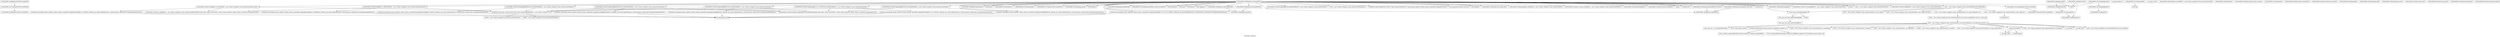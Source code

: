 digraph "Call graph: replicate.ll" {
	label="Call graph: replicate.ll";

	Node0x55cf8e936e70 [shape=record,label="{_ZN9LAMMPS_NS9ReplicateC2EPNS_6LAMMPSE}"];
	Node0x55cf8e936e70 -> Node0x55cf8e8e8040;
	Node0x55cf8e8e8040 [shape=record,label="{_ZN9LAMMPS_NS7CommandC2EPNS_6LAMMPSE}"];
	Node0x55cf8e8e8040 -> Node0x55cf8e9e6c60;
	Node0x55cf8e9ba9a0 [shape=record,label="{_ZN9LAMMPS_NS9Replicate7commandEiPPc}"];
	Node0x55cf8e9ba9a0 -> Node0x55cf8e9ba0a0;
	Node0x55cf8e9ba9a0 -> Node0x55cf8e9855e0;
	Node0x55cf8e9ba9a0 -> Node0x55cf8e8e29f0;
	Node0x55cf8e9ba9a0 -> Node0x55cf8e9596a0;
	Node0x55cf8e9ba9a0 -> Node0x55cf8e9ca500;
	Node0x55cf8e9ba9a0 -> Node0x55cf8e8a3b90;
	Node0x55cf8e9ba9a0 -> Node0x55cf8e8a13f0;
	Node0x55cf8e9ba9a0 -> Node0x55cf8e89e2c0;
	Node0x55cf8e9ba9a0 -> Node0x55cf8e8a3cb0;
	Node0x55cf8e9ba9a0 -> Node0x55cf8e89ce90;
	Node0x55cf8e9ba9a0 -> Node0x55cf8e89d7f0;
	Node0x55cf8e9ba9a0 -> Node0x55cf8e8a3960;
	Node0x55cf8e9ba9a0 -> Node0x55cf8e8a37b0;
	Node0x55cf8e9ba9a0 -> Node0x55cf8e89b9e0;
	Node0x55cf8e9ba9a0 -> Node0x55cf8e89e510;
	Node0x55cf8e9ba9a0 -> Node0x55cf8ea37750;
	Node0x55cf8e9ba9a0 -> Node0x55cf8ea37650;
	Node0x55cf8e9ba9a0 -> Node0x55cf8e89dd90;
	Node0x55cf8e9ba9a0 -> Node0x55cf8e93b210;
	Node0x55cf8e9ba9a0 -> Node0x55cf8ea378d0;
	Node0x55cf8e9ba9a0 -> Node0x55cf8ea37850;
	Node0x55cf8e9ba9a0 -> Node0x55cf8ea377d0;
	Node0x55cf8e9ba9a0 -> Node0x55cf8ea376d0;
	Node0x55cf8e9ba9a0 -> Node0x55cf8ea375d0;
	Node0x55cf8e9ba9a0 -> Node0x55cf8e89e040;
	Node0x55cf8e9ba9a0 -> Node0x55cf8e89edd0;
	Node0x55cf8e9ba9a0 -> Node0x55cf8ea370d0;
	Node0x55cf8e9ba9a0 -> Node0x55cf8ea37550;
	Node0x55cf8e9ba9a0 -> Node0x55cf8ea374d0;
	Node0x55cf8e9ba9a0 -> Node0x55cf8ea373d0;
	Node0x55cf8e9ba9a0 -> Node0x55cf8ea37450;
	Node0x55cf8e9ba9a0 -> Node0x55cf8ea372d0;
	Node0x55cf8e9ba9a0 -> Node0x55cf8ea37250;
	Node0x55cf8e9ba9a0 -> Node0x55cf8ea371d0;
	Node0x55cf8e9ba9a0 -> Node0x55cf8ea37350;
	Node0x55cf8e9ba9a0 -> Node0x55cf8ea37150;
	Node0x55cf8e9ba9a0 -> Node0x55cf8e98e270;
	Node0x55cf8e9ba9a0 -> Node0x55cf8e8a3b10;
	Node0x55cf8e9ba9a0 -> Node0x55cf8e98d3b0;
	Node0x55cf8e9ba9a0 -> Node0x55cf8e940a20;
	Node0x55cf8e9ba9a0 -> Node0x55cf8e985550;
	Node0x55cf8e9ba9a0 -> Node0x55cf8e936eb0;
	Node0x55cf8e9ba9a0 -> Node0x55cf8e8e2960;
	Node0x55cf8e9ba9a0 -> Node0x55cf8e91b890;
	Node0x55cf8e9ba9a0 -> Node0x55cf8e8ea470;
	Node0x55cf8e9ba9a0 -> Node0x55cf8e8a1610;
	Node0x55cf8e9ba9a0 -> Node0x55cf8ea29b40;
	Node0x55cf8e9ba9a0 -> Node0x55cf8ea29750;
	Node0x55cf8e9ba9a0 -> Node0x55cf8e8a0a30;
	Node0x55cf8e9ba9a0 -> Node0x55cf8e89f740;
	Node0x55cf8e9ba9a0 -> Node0x55cf8e89ee40;
	Node0x55cf8ea373d0 [shape=record,label="{_ZN3fmt6v9_lmp7vformatB5cxx11ENS0_17basic_string_viewIcEENS0_17basic_format_argsINS0_20basic_format_contextINS0_8appenderEcEEEE}"];
	Node0x55cf8e8be360 [shape=record,label="{_ZN3fmt6v9_lmp17basic_string_viewIcEC2ISt11char_traitsIcESaIcEEERKNSt7__cxx1112basic_stringIcT_T0_EE}"];
	Node0x55cf8e8be360 -> Node0x55cf8e999a40;
	Node0x55cf8e8be360 -> Node0x55cf8e99b200;
	Node0x55cf8e8c4a60 [shape=record,label="{_ZN3fmt6v9_lmp16make_format_argsINS0_20basic_format_contextINS0_8appenderEcEEJRiS5_S5_EEENS0_16format_arg_storeIT_JDpNSt9remove_cvINSt16remove_referenceIT0_E4typeEE4typeEEEEDpOSA_}"];
	Node0x55cf8e8c4a60 -> Node0x55cf8ea372d0;
	Node0x55cf8e999a40 [shape=record,label="{_ZNKSt7__cxx1112basic_stringIcSt11char_traitsIcESaIcEE4dataEv}"];
	Node0x55cf8e99b200 [shape=record,label="{_ZNKSt7__cxx1112basic_stringIcSt11char_traitsIcESaIcEE4sizeEv}"];
	Node0x55cf8ea372d0 [shape=record,label="{llvm.memcpy.p0.p0.i64}"];
	Node0x55cf8e8b0600 [shape=record,label="{_ZN3fmt6v9_lmp16make_format_argsINS0_20basic_format_contextINS0_8appenderEcEEJRiS5_S5_RlEEENS0_16format_arg_storeIT_JDpNSt9remove_cvINSt16remove_referenceIT0_E4typeEE4typeEEEEDpOSB_}"];
	Node0x55cf8e8b0600 -> Node0x55cf8ea372d0;
	Node0x55cf8e9ca500 [shape=record,label="{_ZN9LAMMPS_NS5Error3allERKNSt7__cxx1112basic_stringIcSt11char_traitsIcESaIcEEEiS8_}"];
	Node0x55cf8e9ba0a0 [shape=record,label="{_ZNSaIcEC1Ev}"];
	Node0x55cf8e9855e0 [shape=record,label="{_ZNSt7__cxx1112basic_stringIcSt11char_traitsIcESaIcEEC2IS3_EEPKcRKS3_}"];
	Node0x55cf8e9855e0 -> Node0x55cf8e8a2680;
	Node0x55cf8e9855e0 -> Node0x55cf8e8a0e80;
	Node0x55cf8e9855e0 -> Node0x55cf8ea371d0;
	Node0x55cf8e9855e0 -> Node0x55cf8e8a3c20;
	Node0x55cf8e9855e0 -> Node0x55cf8e8a3840;
	Node0x55cf8e93a6e0 [shape=record,label="{__gxx_personality_v0}"];
	Node0x55cf8e9596a0 [shape=record,label="{_ZNSt7__cxx1112basic_stringIcSt11char_traitsIcESaIcEED1Ev}"];
	Node0x55cf8e8e29f0 [shape=record,label="{_ZNSaIcED1Ev}"];
	Node0x55cf8e89dd90 [shape=record,label="{_ZN9LAMMPS_NS5utils8inumericEPKciS2_bPNS_6LAMMPSE}"];
	Node0x55cf8e89e040 [shape=record,label="{_ZN9LAMMPS_NS5Error3allIJRiS2_S2_EEEvRKNSt7__cxx1112basic_stringIcSt11char_traitsIcESaIcEEEiSA_DpOT_}"];
	Node0x55cf8e89e040 -> Node0x55cf8e8be360;
	Node0x55cf8e89e040 -> Node0x55cf8e8c4a60;
	Node0x55cf8e89e040 -> Node0x55cf8e8afcb0;
	Node0x55cf8e8a3b10 [shape=record,label="{_ZN9LAMMPS_NS5Error3allIJRiS2_S2_RlEEEvRKNSt7__cxx1112basic_stringIcSt11char_traitsIcESaIcEEEiSB_DpOT_}"];
	Node0x55cf8e8a3b10 -> Node0x55cf8e8be360;
	Node0x55cf8e8a3b10 -> Node0x55cf8e8b0600;
	Node0x55cf8e8a3b10 -> Node0x55cf8e8afcb0;
	Node0x55cf8e8a0a30 [shape=record,label="{_ZN9LAMMPS_NS5utils7logmesgIJRiS2_S2_S2_EEEvPNS_6LAMMPSERKNSt7__cxx1112basic_stringIcSt11char_traitsIcESaIcEEEDpOT_}"];
	Node0x55cf8e8a0a30 -> Node0x55cf8e8be360;
	Node0x55cf8e8a0a30 -> Node0x55cf8e8ea0c0;
	Node0x55cf8e8a0a30 -> Node0x55cf8e8b7ce0;
	Node0x55cf8e89ee40 [shape=record,label="{strcmp}"];
	Node0x55cf8e89f740 [shape=record,label="{_ZN9LAMMPS_NS5Error7warningERKNSt7__cxx1112basic_stringIcSt11char_traitsIcESaIcEEEiS8_}"];
	Node0x55cf8e89e2c0 [shape=record,label="{MPI_Barrier}"];
	Node0x55cf8e8a13f0 [shape=record,label="{_ZN9LAMMPS_NS8platform8walltimeEv}"];
	Node0x55cf8e89e510 [shape=record,label="{MPI_Allreduce}"];
	Node0x55cf8ea29750 [shape=record,label="{_ZN9LAMMPS_NS6Domain5unmapEPdi}"];
	Node0x55cf8e89edd0 [shape=record,label="{_ZN9LAMMPS_NS6Memory6createIdEEPT_RS3_iPKc}"];
	Node0x55cf8e89edd0 -> Node0x55cf8e936eb0;
	Node0x55cf8e8a1610 [shape=record,label="{_Znwm}"];
	Node0x55cf8ea29b40 [shape=record,label="{_ZN9LAMMPS_NS10AtomKokkosC2EPNS_6LAMMPSE}"];
	Node0x55cf8ea29b40 -> Node0x55cf8e8c0830;
	Node0x55cf8e91b890 [shape=record,label="{_ZdlPv}"];
	Node0x55cf8e8ea470 [shape=record,label="{_ZN9LAMMPS_NS4AtomC1EPNS_6LAMMPSE}"];
	Node0x55cf8e8e2960 [shape=record,label="{_ZN9LAMMPS_NS4Atom8settingsEPS0_}"];
	Node0x55cf8e936eb0 [shape=record,label="{_ZN9LAMMPS_NS6Memory7smallocElPKc}"];
	Node0x55cf8e985550 [shape=record,label="{_ZN9LAMMPS_NS6Memory5sfreeEPv}"];
	Node0x55cf8e940a20 [shape=record,label="{_ZN9LAMMPS_NS4Atom11create_avecERKNSt7__cxx1112basic_stringIcSt11char_traitsIcESaIcEEEiPPci}"];
	Node0x55cf8e93b210 [shape=record,label="{llvm.fmuladd.f64}"];
	Node0x55cf8e98d3b0 [shape=record,label="{_ZN9LAMMPS_NS6Domain9print_boxERKNSt7__cxx1112basic_stringIcSt11char_traitsIcESaIcEEE}"];
	Node0x55cf8e98e270 [shape=record,label="{_ZN9LAMMPS_NS6Domain15set_initial_boxEi}"];
	Node0x55cf8ea370d0 [shape=record,label="{_ZN9LAMMPS_NS6Memory6createIiEEPT_RS3_iPKc}"];
	Node0x55cf8ea370d0 -> Node0x55cf8e936eb0;
	Node0x55cf8ea37150 [shape=record,label="{MPI_Allgather}"];
	Node0x55cf8ea374d0 [shape=record,label="{_ZNSt7__cxx1112basic_stringIcSt11char_traitsIcESaIcEEpLERKS4_}"];
	Node0x55cf8ea37550 [shape=record,label="{_ZN9LAMMPS_NS5utils7logmesgEPNS_6LAMMPSERKNSt7__cxx1112basic_stringIcSt11char_traitsIcESaIcEEE}"];
	Node0x55cf8ea375d0 [shape=record,label="{MPI_Allgatherv}"];
	Node0x55cf8ea37650 [shape=record,label="{_ZN9LAMMPS_NS6Domain5remapEPdRi}"];
	Node0x55cf8ea376d0 [shape=record,label="{_ZN9LAMMPS_NS6Memory7destroyIiEEvRPT_}"];
	Node0x55cf8ea376d0 -> Node0x55cf8e985550;
	Node0x55cf8ea37750 [shape=record,label="{_ZN9LAMMPS_NS6Memory7destroyIdEEvRPT_}"];
	Node0x55cf8ea37750 -> Node0x55cf8e985550;
	Node0x55cf8ea377d0 [shape=record,label="{MPI_Reduce}"];
	Node0x55cf8ea37850 [shape=record,label="{_ZN9LAMMPS_NS5utils7logmesgIJRdidEEEvPNS_6LAMMPSERKNSt7__cxx1112basic_stringIcSt11char_traitsIcESaIcEEEDpOT_}"];
	Node0x55cf8ea37850 -> Node0x55cf8e8be360;
	Node0x55cf8ea37850 -> Node0x55cf8e8d2850;
	Node0x55cf8ea37850 -> Node0x55cf8e8b7ce0;
	Node0x55cf8ea378d0 [shape=record,label="{MPI_Bcast}"];
	Node0x55cf8e89b9e0 [shape=record,label="{_ZN9LAMMPS_NS5utils7logmesgIJRlEEEvPNS_6LAMMPSERKNSt7__cxx1112basic_stringIcSt11char_traitsIcESaIcEEEDpOT_}"];
	Node0x55cf8e89b9e0 -> Node0x55cf8e8be360;
	Node0x55cf8e89b9e0 -> Node0x55cf8e8d5d20;
	Node0x55cf8e89b9e0 -> Node0x55cf8e8b7ce0;
	Node0x55cf8e8a37b0 [shape=record,label="{_ZN9LAMMPS_NS5utils7logmesgIJRlRPKcEEEvPNS_6LAMMPSERKNSt7__cxx1112basic_stringIcSt11char_traitsIcESaIcEEEDpOT_}"];
	Node0x55cf8e8a37b0 -> Node0x55cf8e8be360;
	Node0x55cf8e8a37b0 -> Node0x55cf8e8bc980;
	Node0x55cf8e8a37b0 -> Node0x55cf8e8b7ce0;
	Node0x55cf8e8a3960 [shape=record,label="{_ZN9LAMMPS_NS4Atom9tag_checkEv}"];
	Node0x55cf8e89d7f0 [shape=record,label="{_ZN9LAMMPS_NS7SpecialC1EPNS_6LAMMPSE}"];
	Node0x55cf8e89ce90 [shape=record,label="{_ZN9LAMMPS_NS7Special5buildEv}"];
	Node0x55cf8e8a3cb0 [shape=record,label="{_ZN9LAMMPS_NS7SpecialD1Ev}"];
	Node0x55cf8e8a3b90 [shape=record,label="{_ZN9LAMMPS_NS5utils7logmesgIJdEEEvPNS_6LAMMPSERKNSt7__cxx1112basic_stringIcSt11char_traitsIcESaIcEEEDpOT_}"];
	Node0x55cf8e8a3b90 -> Node0x55cf8e8be360;
	Node0x55cf8e8a3b90 -> Node0x55cf8ea37450;
	Node0x55cf8e8a3b90 -> Node0x55cf8e8b7ce0;
	Node0x55cf8e8e10d0 [shape=record,label="{_ZN9LAMMPS_NS9ReplicateD2Ev}"];
	Node0x55cf8e8e10d0 -> Node0x55cf8e8e2c90;
	Node0x55cf8e8e88a0 [shape=record,label="{_ZN9LAMMPS_NS9ReplicateD0Ev}"];
	Node0x55cf8e8e88a0 -> Node0x55cf8e8e10d0;
	Node0x55cf8e8e88a0 -> Node0x55cf8e91b890;
	Node0x55cf8e9e6c60 [shape=record,label="{_ZN9LAMMPS_NS8PointersC2EPNS_6LAMMPSE}"];
	Node0x55cf8e8e2c90 [shape=record,label="{_ZN9LAMMPS_NS7CommandD2Ev}"];
	Node0x55cf8e8e2c90 -> Node0x55cf8e8eb490;
	Node0x55cf8e8ec730 [shape=record,label="{_ZN9LAMMPS_NS7CommandD0Ev}"];
	Node0x55cf8e8ec730 -> Node0x55cf8e8ed230;
	Node0x55cf8e8ee2a0 [shape=record,label="{__cxa_pure_virtual}"];
	Node0x55cf8e8eb490 [shape=record,label="{_ZN9LAMMPS_NS8PointersD2Ev}"];
	Node0x55cf8e8f1d40 [shape=record,label="{_ZN9LAMMPS_NS8PointersD0Ev}"];
	Node0x55cf8e8f1d40 -> Node0x55cf8e8eb490;
	Node0x55cf8e8f1d40 -> Node0x55cf8e91b890;
	Node0x55cf8e8ed230 [shape=record,label="{llvm.trap}"];
	Node0x55cf8e8c0830 [shape=record,label="{_ZN9LAMMPS_NS4AtomC2EPNS_6LAMMPSE}"];
	Node0x55cf8e8f4b60 [shape=record,label="{_ZN9LAMMPS_NS10AtomKokkosD2Ev}"];
	Node0x55cf8e8f4b60 -> Node0x55cf8e8f5e10;
	Node0x55cf8e8fc740 [shape=record,label="{_ZN9LAMMPS_NS10AtomKokkosD0Ev}"];
	Node0x55cf8e8fc740 -> Node0x55cf8e8f4b60;
	Node0x55cf8e8fc740 -> Node0x55cf8e91b890;
	Node0x55cf8e900980 [shape=record,label="{_ZN9LAMMPS_NS4Atom8new_avecERKNSt7__cxx1112basic_stringIcSt11char_traitsIcESaIcEEEiRi}"];
	Node0x55cf8e9034b0 [shape=record,label="{_ZN9LAMMPS_NS4Atom4initEv}"];
	Node0x55cf8e914c00 [shape=record,label="{_ZN9LAMMPS_NS4Atom20allocate_type_arraysEv}"];
	Node0x55cf8e9164e0 [shape=record,label="{_ZN9LAMMPS_NS4Atom4sortEv}"];
	Node0x55cf8e9175c0 [shape=record,label="{_ZN9LAMMPS_NS4Atom10add_customEPKcii}"];
	Node0x55cf8e91b210 [shape=record,label="{_ZN9LAMMPS_NS4Atom13remove_customEiii}"];
	Node0x55cf8e938270 [shape=record,label="{_ZN9LAMMPS_NS4Atom3mapEi}"];
	Node0x55cf8e939b00 [shape=record,label="{_ZN9LAMMPS_NS4Atom8map_initEi}"];
	Node0x55cf8e93c810 [shape=record,label="{_ZN9LAMMPS_NS4Atom9map_clearEv}"];
	Node0x55cf8e93e910 [shape=record,label="{_ZN9LAMMPS_NS4Atom7map_setEv}"];
	Node0x55cf8e941430 [shape=record,label="{_ZN9LAMMPS_NS4Atom7map_oneEii}"];
	Node0x55cf8e9438e0 [shape=record,label="{_ZN9LAMMPS_NS4Atom10map_deleteEv}"];
	Node0x55cf8e944fd0 [shape=record,label="{_ZN9LAMMPS_NS4Atom13map_find_hashEi}"];
	Node0x55cf8e8f5e10 [shape=record,label="{_ZN9LAMMPS_NS4AtomD2Ev}"];
	Node0x55cf8e8a2680 [shape=record,label="{_ZNSt7__cxx1112basic_stringIcSt11char_traitsIcESaIcEE13_M_local_dataEv}"];
	Node0x55cf8e8a0e80 [shape=record,label="{_ZNSt7__cxx1112basic_stringIcSt11char_traitsIcESaIcEE12_Alloc_hiderC1EPcRKS3_}"];
	Node0x55cf8e8a3c20 [shape=record,label="{_ZNSt7__cxx1112basic_stringIcSt11char_traitsIcESaIcEE12_M_constructIPKcEEvT_S8_}"];
	Node0x55cf8e8a3c20 -> Node0x55cf8e947c10;
	Node0x55cf8ea371d0 [shape=record,label="{_ZNSt11char_traitsIcE6lengthEPKc}"];
	Node0x55cf8ea371d0 -> Node0x55cf8e9499e0;
	Node0x55cf8ea371d0 -> Node0x55cf8e94b8d0;
	Node0x55cf8e8a3840 [shape=record,label="{_ZNSt7__cxx1112basic_stringIcSt11char_traitsIcESaIcEE12_Alloc_hiderD2Ev}"];
	Node0x55cf8e8a3840 -> Node0x55cf8e94d4b0;
	Node0x55cf8e947c10 [shape=record,label="{_ZNSt7__cxx1112basic_stringIcSt11char_traitsIcESaIcEE16_M_construct_auxIPKcEEvT_S8_St12__false_type}"];
	Node0x55cf8e947c10 -> Node0x55cf8e94dd50;
	Node0x55cf8e94dd50 [shape=record,label="{_ZNSt7__cxx1112basic_stringIcSt11char_traitsIcESaIcEE12_M_constructIPKcEEvT_S8_St20forward_iterator_tag}"];
	Node0x55cf8e94dd50 -> Node0x55cf8e94e8c0;
	Node0x55cf8e94dd50 -> Node0x55cf8e94f430;
	Node0x55cf8e94dd50 -> Node0x55cf8e94ffd0;
	Node0x55cf8e94dd50 -> Node0x55cf8e950c60;
	Node0x55cf8e94dd50 -> Node0x55cf8e951800;
	Node0x55cf8e94dd50 -> Node0x55cf8e9523a0;
	Node0x55cf8e94dd50 -> Node0x55cf8e953850;
	Node0x55cf8e94dd50 -> Node0x55cf8e958610;
	Node0x55cf8e94dd50 -> Node0x55cf8e958dd0;
	Node0x55cf8e94dd50 -> Node0x55cf8e958920;
	Node0x55cf8e94dd50 -> Node0x55cf8e961430;
	Node0x55cf8e94dd50 -> Node0x55cf8e9619a0;
	Node0x55cf8e94dd50 -> Node0x55cf8e974910;
	Node0x55cf8e94dd50 -> Node0x55cf8e974eb0;
	Node0x55cf8e94e8c0 [shape=record,label="{_ZN9__gnu_cxx17__is_null_pointerIKcEEbPT_}"];
	Node0x55cf8e94f430 [shape=record,label="{_ZSt19__throw_logic_errorPKc}"];
	Node0x55cf8e94ffd0 [shape=record,label="{_ZSt8distanceIPKcENSt15iterator_traitsIT_E15difference_typeES3_S3_}"];
	Node0x55cf8e94ffd0 -> Node0x55cf8e975980;
	Node0x55cf8e94ffd0 -> Node0x55cf8e977140;
	Node0x55cf8e951800 [shape=record,label="{_ZNSt7__cxx1112basic_stringIcSt11char_traitsIcESaIcEE7_M_dataEPc}"];
	Node0x55cf8e950c60 [shape=record,label="{_ZNSt7__cxx1112basic_stringIcSt11char_traitsIcESaIcEE9_M_createERmm}"];
	Node0x55cf8e9523a0 [shape=record,label="{_ZNSt7__cxx1112basic_stringIcSt11char_traitsIcESaIcEE11_M_capacityEm}"];
	Node0x55cf8e958610 [shape=record,label="{_ZNSt7__cxx1112basic_stringIcSt11char_traitsIcESaIcEE13_S_copy_charsEPcPKcS7_}"];
	Node0x55cf8e953850 [shape=record,label="{_ZNKSt7__cxx1112basic_stringIcSt11char_traitsIcESaIcEE7_M_dataEv}"];
	Node0x55cf8e958dd0 [shape=record,label="{__cxa_begin_catch}"];
	Node0x55cf8e958920 [shape=record,label="{_ZNSt7__cxx1112basic_stringIcSt11char_traitsIcESaIcEE10_M_disposeEv}"];
	Node0x55cf8e961430 [shape=record,label="{__cxa_rethrow}"];
	Node0x55cf8e9619a0 [shape=record,label="{__cxa_end_catch}"];
	Node0x55cf8e974eb0 [shape=record,label="{__clang_call_terminate}"];
	Node0x55cf8e974eb0 -> Node0x55cf8e958dd0;
	Node0x55cf8e974eb0 -> Node0x55cf8e994aa0;
	Node0x55cf8e994aa0 [shape=record,label="{_ZSt9terminatev}"];
	Node0x55cf8e974910 [shape=record,label="{_ZNSt7__cxx1112basic_stringIcSt11char_traitsIcESaIcEE13_M_set_lengthEm}"];
	Node0x55cf8e977140 [shape=record,label="{_ZSt10__distanceIPKcENSt15iterator_traitsIT_E15difference_typeES3_S3_St26random_access_iterator_tag}"];
	Node0x55cf8e975980 [shape=record,label="{_ZSt19__iterator_categoryIPKcENSt15iterator_traitsIT_E17iterator_categoryERKS3_}"];
	Node0x55cf8e9499e0 [shape=record,label="{_ZN9__gnu_cxx11char_traitsIcE6lengthEPKc}"];
	Node0x55cf8e9499e0 -> Node0x55cf8e9978e0;
	Node0x55cf8e94b8d0 [shape=record,label="{strlen}"];
	Node0x55cf8e9978e0 [shape=record,label="{_ZN9__gnu_cxx11char_traitsIcE2eqERKcS3_}"];
	Node0x55cf8e94d4b0 [shape=record,label="{_ZNSaIcED2Ev}"];
	Node0x55cf8e8afcb0 [shape=record,label="{_ZN9LAMMPS_NS5Error4_allERKNSt7__cxx1112basic_stringIcSt11char_traitsIcESaIcEEEiN3fmt6v9_lmp17basic_string_viewIcEENSA_17basic_format_argsINSA_20basic_format_contextINSA_8appenderEcEEEE}"];
	Node0x55cf8e8b7ce0 [shape=record,label="{_ZN9LAMMPS_NS5utils15fmtargs_logmesgEPNS_6LAMMPSEN3fmt6v9_lmp17basic_string_viewIcEENS4_17basic_format_argsINS4_20basic_format_contextINS4_8appenderEcEEEE}"];
	Node0x55cf8e8ea0c0 [shape=record,label="{_ZN3fmt6v9_lmp16make_format_argsINS0_20basic_format_contextINS0_8appenderEcEEJRiS5_S5_S5_EEENS0_16format_arg_storeIT_JDpNSt9remove_cvINSt16remove_referenceIT0_E4typeEE4typeEEEEDpOSA_}"];
	Node0x55cf8e8ea0c0 -> Node0x55cf8ea372d0;
	Node0x55cf8ea37350 [shape=record,label="{_ZN3fmt6v9_lmp16make_format_argsINS0_20basic_format_contextINS0_8appenderEcEEJRiS5_S5_S5_S5_S5_EEENS0_16format_arg_storeIT_JDpNSt9remove_cvINSt16remove_referenceIT0_E4typeEE4typeEEEEDpOSA_}"];
	Node0x55cf8ea37350 -> Node0x55cf8ea372d0;
	Node0x55cf8ea37450 [shape=record,label="{_ZN3fmt6v9_lmp16make_format_argsINS0_20basic_format_contextINS0_8appenderEcEEJRdEEENS0_16format_arg_storeIT_JDpNSt9remove_cvINSt16remove_referenceIT0_E4typeEE4typeEEEEDpOSA_}"];
	Node0x55cf8ea37450 -> Node0x55cf8ea372d0;
	Node0x55cf8e8d2850 [shape=record,label="{_ZN3fmt6v9_lmp16make_format_argsINS0_20basic_format_contextINS0_8appenderEcEEJRdRiS5_EEENS0_16format_arg_storeIT_JDpNSt9remove_cvINSt16remove_referenceIT0_E4typeEE4typeEEEEDpOSB_}"];
	Node0x55cf8e8d2850 -> Node0x55cf8ea372d0;
	Node0x55cf8e8d5d20 [shape=record,label="{_ZN3fmt6v9_lmp16make_format_argsINS0_20basic_format_contextINS0_8appenderEcEEJRlEEENS0_16format_arg_storeIT_JDpNSt9remove_cvINSt16remove_referenceIT0_E4typeEE4typeEEEEDpOSA_}"];
	Node0x55cf8e8d5d20 -> Node0x55cf8ea372d0;
	Node0x55cf8e8bc980 [shape=record,label="{_ZN3fmt6v9_lmp16make_format_argsINS0_20basic_format_contextINS0_8appenderEcEEJRlRPKcEEENS0_16format_arg_storeIT_JDpNSt9remove_cvINSt16remove_referenceIT0_E4typeEE4typeEEEEDpOSD_}"];
	Node0x55cf8e8bc980 -> Node0x55cf8ea372d0;
	Node0x55cf8ea37250 [shape=record,label="{llvm.experimental.noalias.scope.decl}"];
}
